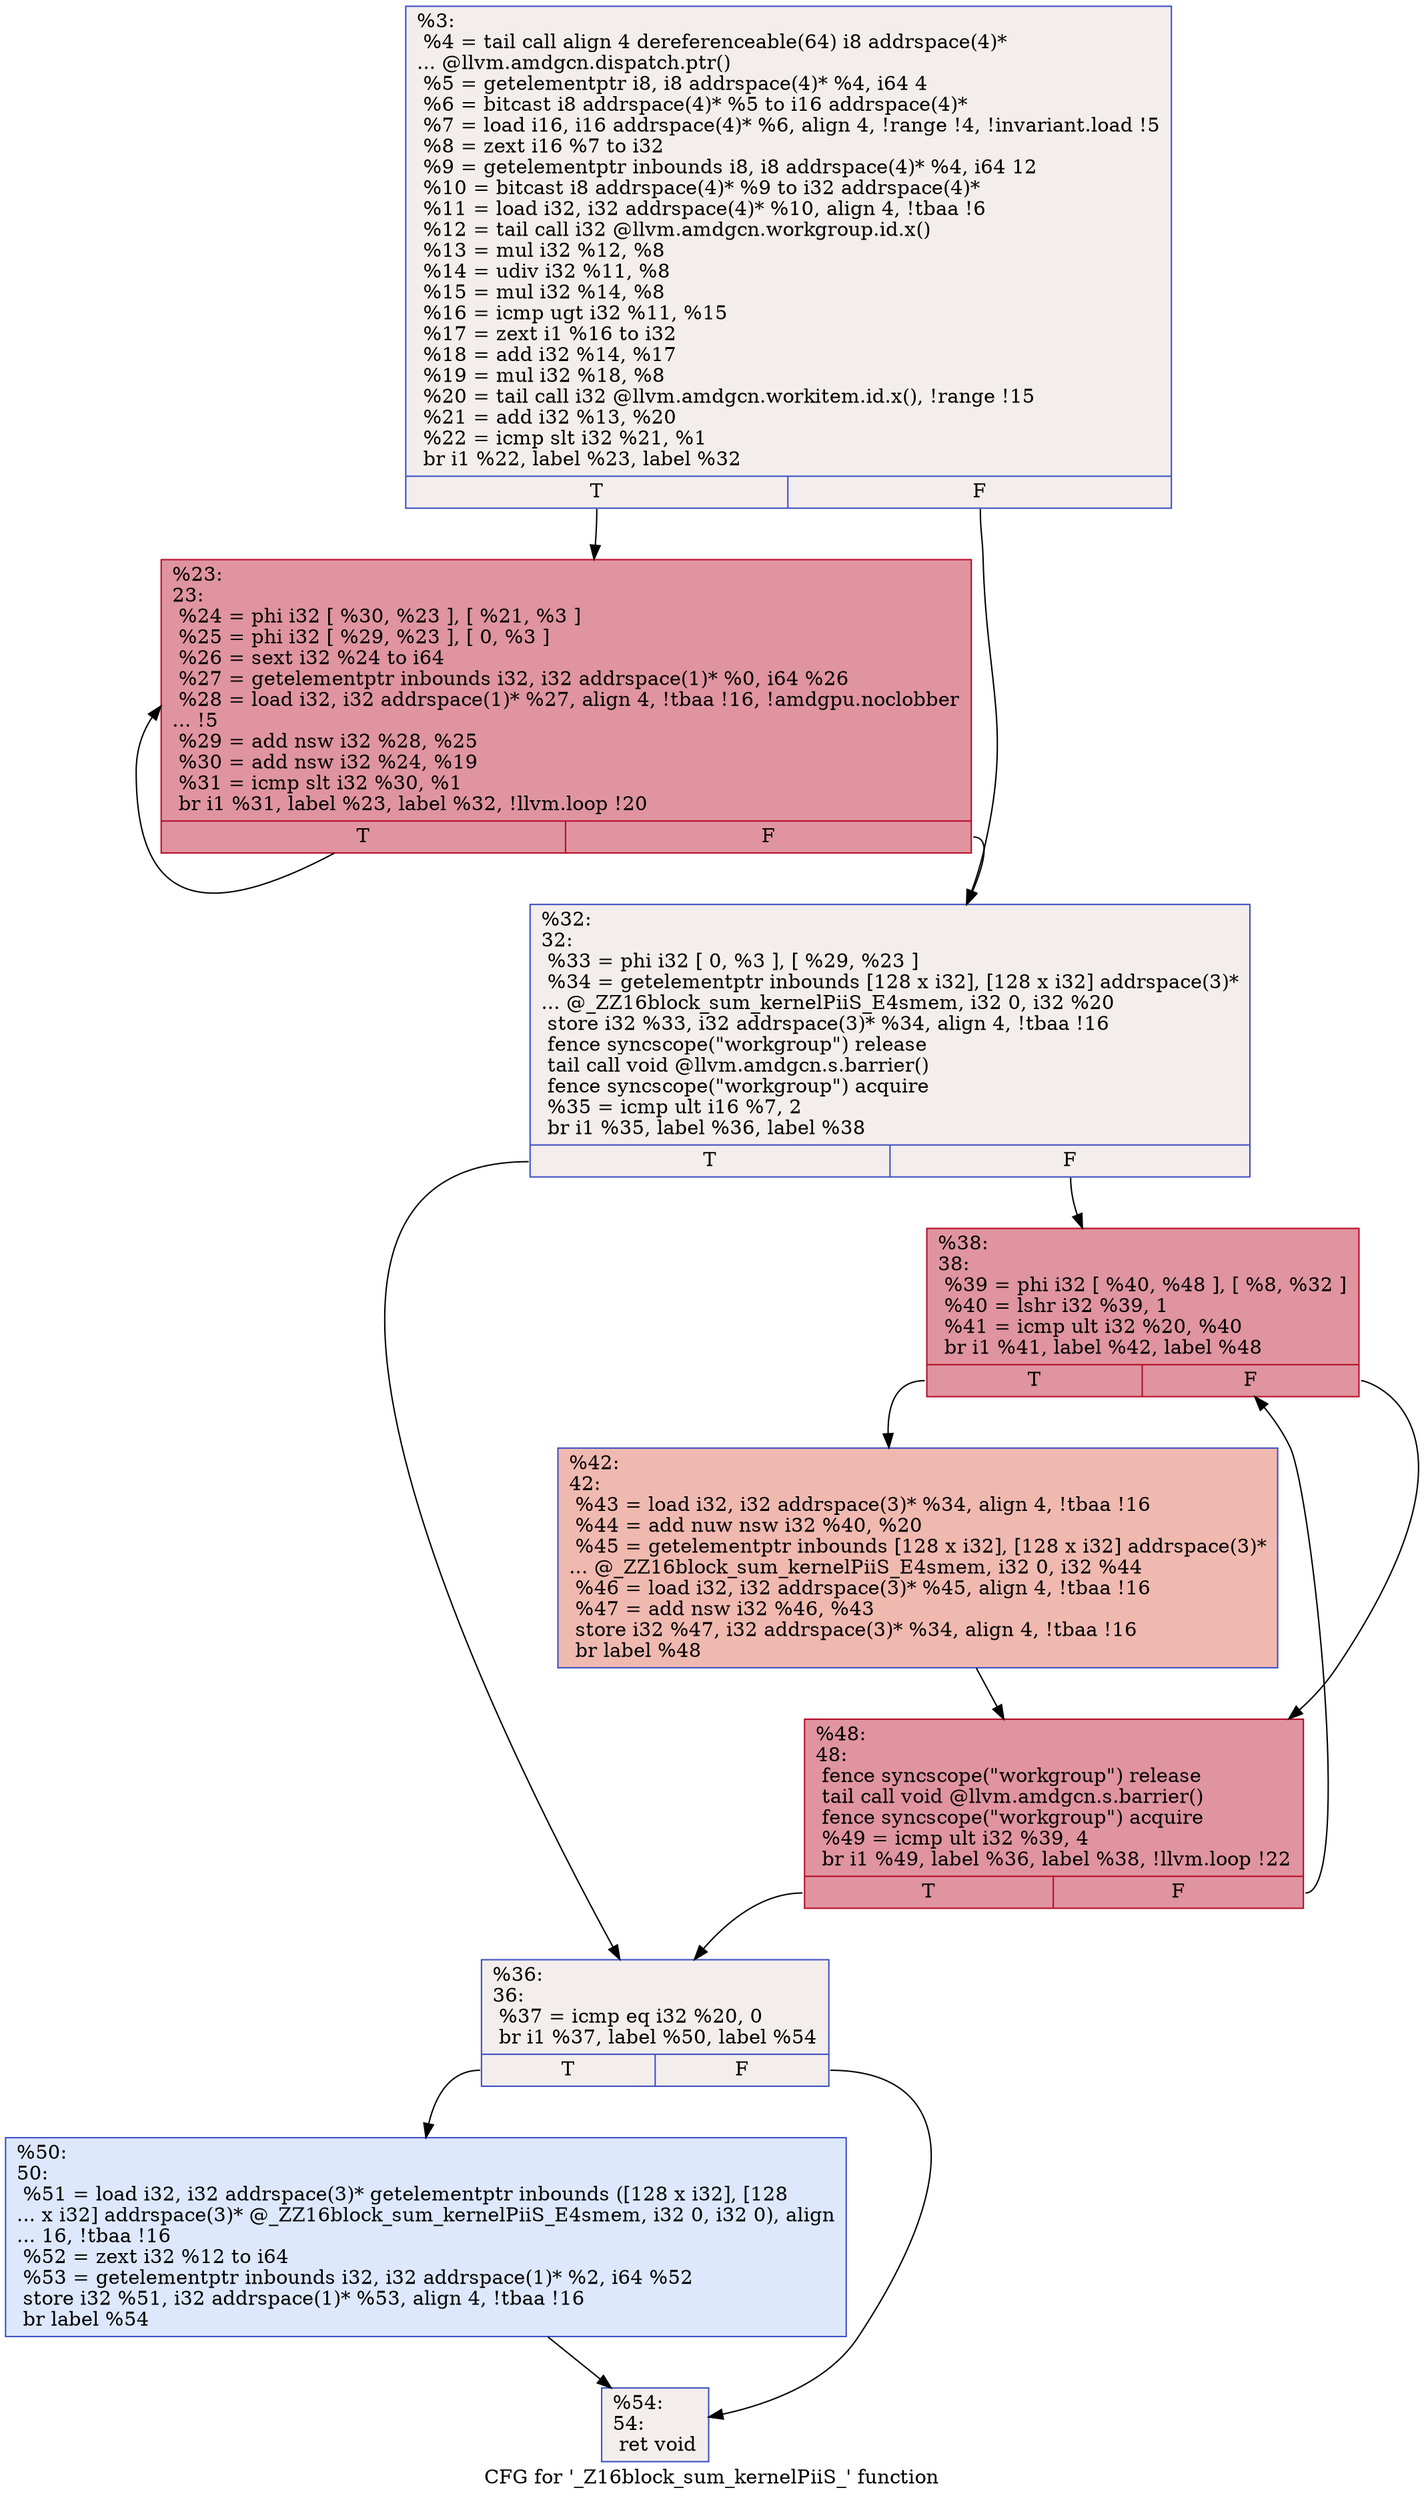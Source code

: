 digraph "CFG for '_Z16block_sum_kernelPiiS_' function" {
	label="CFG for '_Z16block_sum_kernelPiiS_' function";

	Node0x510f750 [shape=record,color="#3d50c3ff", style=filled, fillcolor="#e3d9d370",label="{%3:\l  %4 = tail call align 4 dereferenceable(64) i8 addrspace(4)*\l... @llvm.amdgcn.dispatch.ptr()\l  %5 = getelementptr i8, i8 addrspace(4)* %4, i64 4\l  %6 = bitcast i8 addrspace(4)* %5 to i16 addrspace(4)*\l  %7 = load i16, i16 addrspace(4)* %6, align 4, !range !4, !invariant.load !5\l  %8 = zext i16 %7 to i32\l  %9 = getelementptr inbounds i8, i8 addrspace(4)* %4, i64 12\l  %10 = bitcast i8 addrspace(4)* %9 to i32 addrspace(4)*\l  %11 = load i32, i32 addrspace(4)* %10, align 4, !tbaa !6\l  %12 = tail call i32 @llvm.amdgcn.workgroup.id.x()\l  %13 = mul i32 %12, %8\l  %14 = udiv i32 %11, %8\l  %15 = mul i32 %14, %8\l  %16 = icmp ugt i32 %11, %15\l  %17 = zext i1 %16 to i32\l  %18 = add i32 %14, %17\l  %19 = mul i32 %18, %8\l  %20 = tail call i32 @llvm.amdgcn.workitem.id.x(), !range !15\l  %21 = add i32 %13, %20\l  %22 = icmp slt i32 %21, %1\l  br i1 %22, label %23, label %32\l|{<s0>T|<s1>F}}"];
	Node0x510f750:s0 -> Node0x5111d20;
	Node0x510f750:s1 -> Node0x5111db0;
	Node0x5111d20 [shape=record,color="#b70d28ff", style=filled, fillcolor="#b70d2870",label="{%23:\l23:                                               \l  %24 = phi i32 [ %30, %23 ], [ %21, %3 ]\l  %25 = phi i32 [ %29, %23 ], [ 0, %3 ]\l  %26 = sext i32 %24 to i64\l  %27 = getelementptr inbounds i32, i32 addrspace(1)* %0, i64 %26\l  %28 = load i32, i32 addrspace(1)* %27, align 4, !tbaa !16, !amdgpu.noclobber\l... !5\l  %29 = add nsw i32 %28, %25\l  %30 = add nsw i32 %24, %19\l  %31 = icmp slt i32 %30, %1\l  br i1 %31, label %23, label %32, !llvm.loop !20\l|{<s0>T|<s1>F}}"];
	Node0x5111d20:s0 -> Node0x5111d20;
	Node0x5111d20:s1 -> Node0x5111db0;
	Node0x5111db0 [shape=record,color="#3d50c3ff", style=filled, fillcolor="#e3d9d370",label="{%32:\l32:                                               \l  %33 = phi i32 [ 0, %3 ], [ %29, %23 ]\l  %34 = getelementptr inbounds [128 x i32], [128 x i32] addrspace(3)*\l... @_ZZ16block_sum_kernelPiiS_E4smem, i32 0, i32 %20\l  store i32 %33, i32 addrspace(3)* %34, align 4, !tbaa !16\l  fence syncscope(\"workgroup\") release\l  tail call void @llvm.amdgcn.s.barrier()\l  fence syncscope(\"workgroup\") acquire\l  %35 = icmp ult i16 %7, 2\l  br i1 %35, label %36, label %38\l|{<s0>T|<s1>F}}"];
	Node0x5111db0:s0 -> Node0x51139c0;
	Node0x5111db0:s1 -> Node0x5113a10;
	Node0x51139c0 [shape=record,color="#3d50c3ff", style=filled, fillcolor="#e3d9d370",label="{%36:\l36:                                               \l  %37 = icmp eq i32 %20, 0\l  br i1 %37, label %50, label %54\l|{<s0>T|<s1>F}}"];
	Node0x51139c0:s0 -> Node0x5113be0;
	Node0x51139c0:s1 -> Node0x5113c30;
	Node0x5113a10 [shape=record,color="#b70d28ff", style=filled, fillcolor="#b70d2870",label="{%38:\l38:                                               \l  %39 = phi i32 [ %40, %48 ], [ %8, %32 ]\l  %40 = lshr i32 %39, 1\l  %41 = icmp ult i32 %20, %40\l  br i1 %41, label %42, label %48\l|{<s0>T|<s1>F}}"];
	Node0x5113a10:s0 -> Node0x5114030;
	Node0x5113a10:s1 -> Node0x5113da0;
	Node0x5114030 [shape=record,color="#3d50c3ff", style=filled, fillcolor="#de614d70",label="{%42:\l42:                                               \l  %43 = load i32, i32 addrspace(3)* %34, align 4, !tbaa !16\l  %44 = add nuw nsw i32 %40, %20\l  %45 = getelementptr inbounds [128 x i32], [128 x i32] addrspace(3)*\l... @_ZZ16block_sum_kernelPiiS_E4smem, i32 0, i32 %44\l  %46 = load i32, i32 addrspace(3)* %45, align 4, !tbaa !16\l  %47 = add nsw i32 %46, %43\l  store i32 %47, i32 addrspace(3)* %34, align 4, !tbaa !16\l  br label %48\l}"];
	Node0x5114030 -> Node0x5113da0;
	Node0x5113da0 [shape=record,color="#b70d28ff", style=filled, fillcolor="#b70d2870",label="{%48:\l48:                                               \l  fence syncscope(\"workgroup\") release\l  tail call void @llvm.amdgcn.s.barrier()\l  fence syncscope(\"workgroup\") acquire\l  %49 = icmp ult i32 %39, 4\l  br i1 %49, label %36, label %38, !llvm.loop !22\l|{<s0>T|<s1>F}}"];
	Node0x5113da0:s0 -> Node0x51139c0;
	Node0x5113da0:s1 -> Node0x5113a10;
	Node0x5113be0 [shape=record,color="#3d50c3ff", style=filled, fillcolor="#b2ccfb70",label="{%50:\l50:                                               \l  %51 = load i32, i32 addrspace(3)* getelementptr inbounds ([128 x i32], [128\l... x i32] addrspace(3)* @_ZZ16block_sum_kernelPiiS_E4smem, i32 0, i32 0), align\l... 16, !tbaa !16\l  %52 = zext i32 %12 to i64\l  %53 = getelementptr inbounds i32, i32 addrspace(1)* %2, i64 %52\l  store i32 %51, i32 addrspace(1)* %53, align 4, !tbaa !16\l  br label %54\l}"];
	Node0x5113be0 -> Node0x5113c30;
	Node0x5113c30 [shape=record,color="#3d50c3ff", style=filled, fillcolor="#e3d9d370",label="{%54:\l54:                                               \l  ret void\l}"];
}
